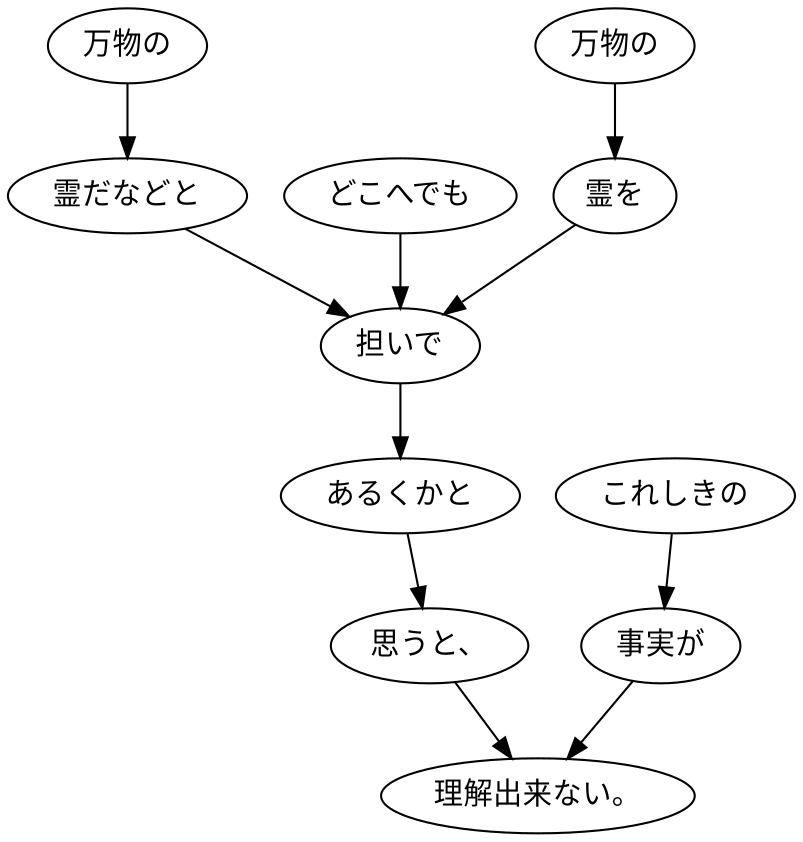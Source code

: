 digraph graph7343 {
	node0 [label="万物の"];
	node1 [label="霊だなどと"];
	node2 [label="どこへでも"];
	node3 [label="万物の"];
	node4 [label="霊を"];
	node5 [label="担いで"];
	node6 [label="あるくかと"];
	node7 [label="思うと、"];
	node8 [label="これしきの"];
	node9 [label="事実が"];
	node10 [label="理解出来ない。"];
	node0 -> node1;
	node1 -> node5;
	node2 -> node5;
	node3 -> node4;
	node4 -> node5;
	node5 -> node6;
	node6 -> node7;
	node7 -> node10;
	node8 -> node9;
	node9 -> node10;
}
